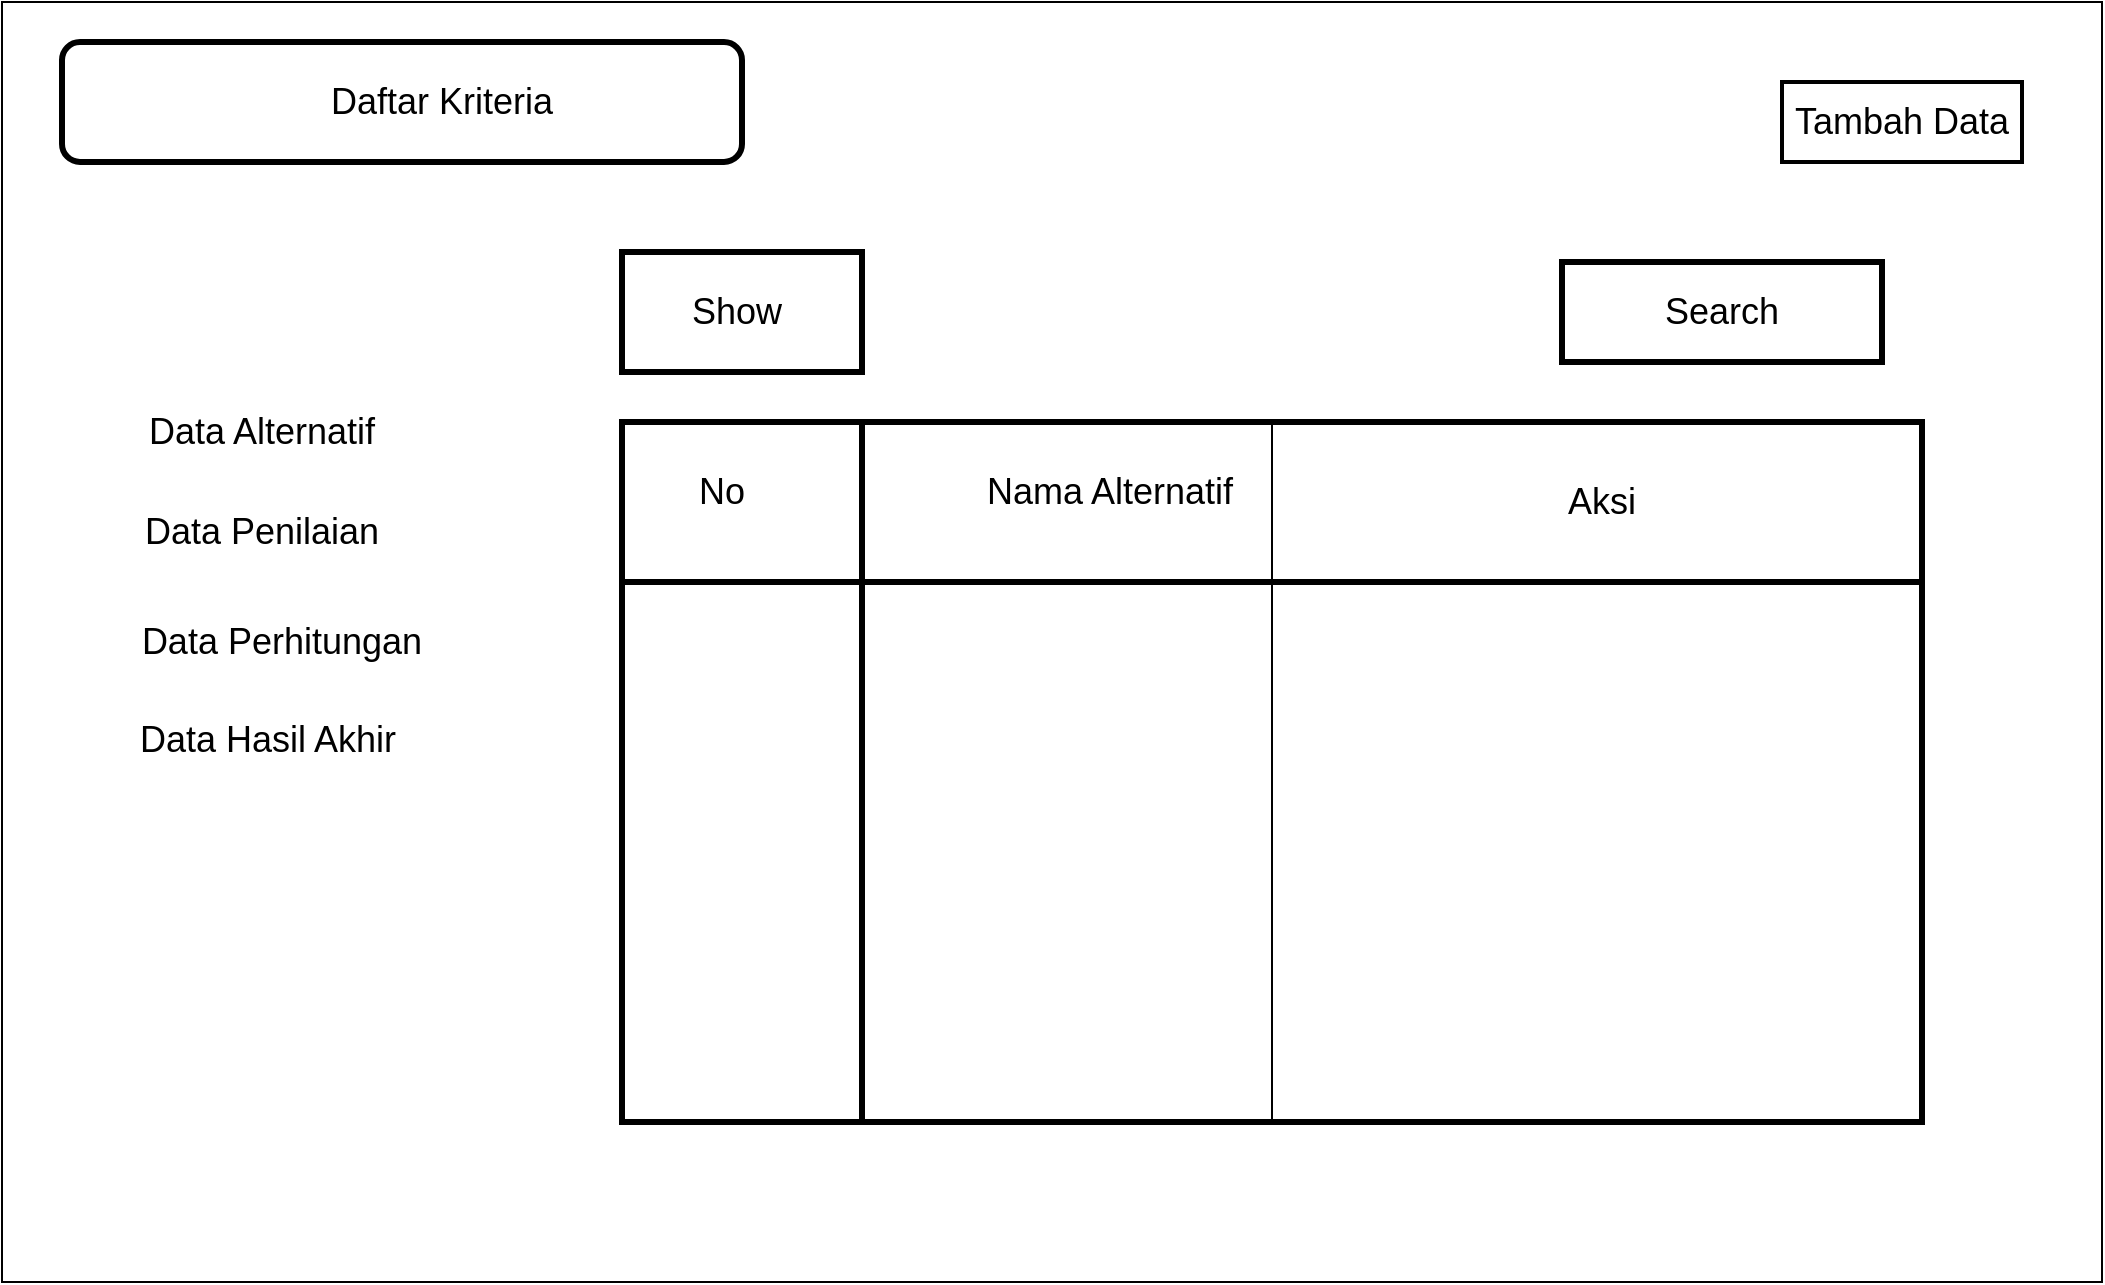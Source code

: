 <mxfile version="20.6.0" type="device"><diagram id="uQYF9zVTQJ9CytmTej0e" name="Halaman-1"><mxGraphModel dx="1138" dy="629" grid="1" gridSize="10" guides="1" tooltips="1" connect="1" arrows="1" fold="1" page="1" pageScale="1" pageWidth="1169" pageHeight="827" math="0" shadow="0"><root><mxCell id="0"/><mxCell id="1" parent="0"/><mxCell id="YRAT6nllDO3mlxdqve-p-1" value="" style="rounded=0;whiteSpace=wrap;html=1;" vertex="1" parent="1"><mxGeometry x="30" y="60" width="1050" height="640" as="geometry"/></mxCell><mxCell id="YRAT6nllDO3mlxdqve-p-2" value="&lt;font style=&quot;font-size: 18px;&quot;&gt;Tambah Data&lt;/font&gt;" style="rounded=0;whiteSpace=wrap;html=1;strokeWidth=2;" vertex="1" parent="1"><mxGeometry x="920" y="100" width="120" height="40" as="geometry"/></mxCell><mxCell id="YRAT6nllDO3mlxdqve-p-4" value="" style="shape=internalStorage;whiteSpace=wrap;html=1;backgroundOutline=1;fontSize=18;dx=120;dy=80;strokeWidth=3;" vertex="1" parent="1"><mxGeometry x="340" y="270" width="650" height="350" as="geometry"/></mxCell><mxCell id="YRAT6nllDO3mlxdqve-p-5" value="No" style="text;html=1;strokeColor=none;fillColor=none;align=center;verticalAlign=middle;whiteSpace=wrap;rounded=0;fontSize=18;" vertex="1" parent="1"><mxGeometry x="360" y="290" width="60" height="30" as="geometry"/></mxCell><mxCell id="YRAT6nllDO3mlxdqve-p-6" value="" style="endArrow=none;html=1;rounded=0;fontSize=18;entryX=0.5;entryY=0;entryDx=0;entryDy=0;exitX=0.5;exitY=1;exitDx=0;exitDy=0;" edge="1" parent="1" source="YRAT6nllDO3mlxdqve-p-4" target="YRAT6nllDO3mlxdqve-p-4"><mxGeometry width="50" height="50" relative="1" as="geometry"><mxPoint x="580" y="600" as="sourcePoint"/><mxPoint x="630" y="550" as="targetPoint"/></mxGeometry></mxCell><mxCell id="YRAT6nllDO3mlxdqve-p-9" value="Nama Alternatif" style="text;html=1;strokeColor=none;fillColor=none;align=center;verticalAlign=middle;whiteSpace=wrap;rounded=0;fontSize=18;" vertex="1" parent="1"><mxGeometry x="439" y="290" width="290" height="30" as="geometry"/></mxCell><mxCell id="YRAT6nllDO3mlxdqve-p-10" value="Aksi" style="text;html=1;strokeColor=none;fillColor=none;align=center;verticalAlign=middle;whiteSpace=wrap;rounded=0;fontSize=18;" vertex="1" parent="1"><mxGeometry x="700" y="280" width="260" height="60" as="geometry"/></mxCell><mxCell id="YRAT6nllDO3mlxdqve-p-11" value="Search" style="rounded=0;whiteSpace=wrap;html=1;strokeWidth=3;fontSize=18;" vertex="1" parent="1"><mxGeometry x="810" y="190" width="160" height="50" as="geometry"/></mxCell><mxCell id="YRAT6nllDO3mlxdqve-p-12" value="Show&amp;nbsp;" style="rounded=0;whiteSpace=wrap;html=1;strokeWidth=3;fontSize=18;" vertex="1" parent="1"><mxGeometry x="340" y="185" width="120" height="60" as="geometry"/></mxCell><mxCell id="YRAT6nllDO3mlxdqve-p-13" value="Data Alternatif" style="text;html=1;strokeColor=none;fillColor=none;align=center;verticalAlign=middle;whiteSpace=wrap;rounded=0;strokeWidth=3;fontSize=18;" vertex="1" parent="1"><mxGeometry x="70" y="260" width="180" height="30" as="geometry"/></mxCell><mxCell id="YRAT6nllDO3mlxdqve-p-14" value="Data Penilaian" style="text;html=1;strokeColor=none;fillColor=none;align=center;verticalAlign=middle;whiteSpace=wrap;rounded=0;strokeWidth=3;fontSize=18;" vertex="1" parent="1"><mxGeometry x="70" y="310" width="180" height="30" as="geometry"/></mxCell><mxCell id="YRAT6nllDO3mlxdqve-p-15" value="Data Perhitungan" style="text;html=1;strokeColor=none;fillColor=none;align=center;verticalAlign=middle;whiteSpace=wrap;rounded=0;strokeWidth=3;fontSize=18;" vertex="1" parent="1"><mxGeometry x="80" y="365" width="180" height="30" as="geometry"/></mxCell><mxCell id="YRAT6nllDO3mlxdqve-p-16" value="Data Hasil Akhir" style="text;html=1;strokeColor=none;fillColor=none;align=center;verticalAlign=middle;whiteSpace=wrap;rounded=0;strokeWidth=3;fontSize=18;" vertex="1" parent="1"><mxGeometry x="73" y="414" width="180" height="30" as="geometry"/></mxCell><mxCell id="YRAT6nllDO3mlxdqve-p-17" value="" style="rounded=1;whiteSpace=wrap;html=1;strokeWidth=3;fontSize=18;" vertex="1" parent="1"><mxGeometry x="60" y="80" width="340" height="60" as="geometry"/></mxCell><mxCell id="YRAT6nllDO3mlxdqve-p-18" value="Daftar Kriteria" style="text;html=1;strokeColor=none;fillColor=none;align=center;verticalAlign=middle;whiteSpace=wrap;rounded=0;strokeWidth=3;fontSize=18;" vertex="1" parent="1"><mxGeometry x="110" y="95" width="280" height="30" as="geometry"/></mxCell></root></mxGraphModel></diagram></mxfile>